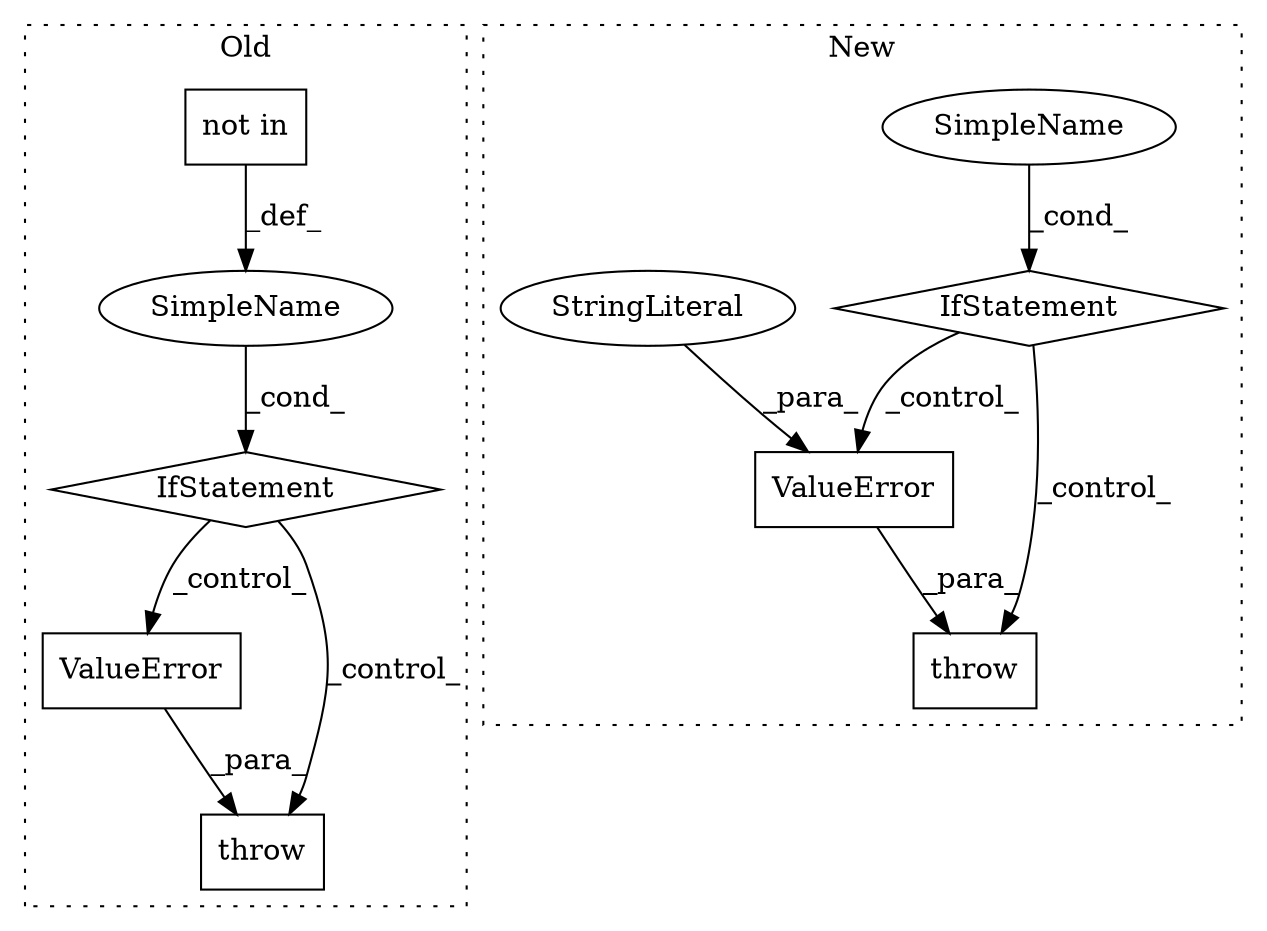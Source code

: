 digraph G {
subgraph cluster0 {
1 [label="not in" a="108" s="353" l="41" shape="box"];
4 [label="IfStatement" a="25" s="345,394" l="8,2" shape="diamond"];
7 [label="ValueError" a="32" s="410,468" l="11,1" shape="box"];
8 [label="SimpleName" a="42" s="" l="" shape="ellipse"];
9 [label="throw" a="53" s="404" l="6" shape="box"];
label = "Old";
style="dotted";
}
subgraph cluster1 {
2 [label="throw" a="53" s="4848" l="6" shape="box"];
3 [label="IfStatement" a="25" s="4781,4836" l="4,2" shape="diamond"];
5 [label="SimpleName" a="42" s="" l="" shape="ellipse"];
6 [label="ValueError" a="32" s="4854,4971" l="11,1" shape="box"];
10 [label="StringLiteral" a="45" s="4865" l="106" shape="ellipse"];
label = "New";
style="dotted";
}
1 -> 8 [label="_def_"];
3 -> 2 [label="_control_"];
3 -> 6 [label="_control_"];
4 -> 7 [label="_control_"];
4 -> 9 [label="_control_"];
5 -> 3 [label="_cond_"];
6 -> 2 [label="_para_"];
7 -> 9 [label="_para_"];
8 -> 4 [label="_cond_"];
10 -> 6 [label="_para_"];
}